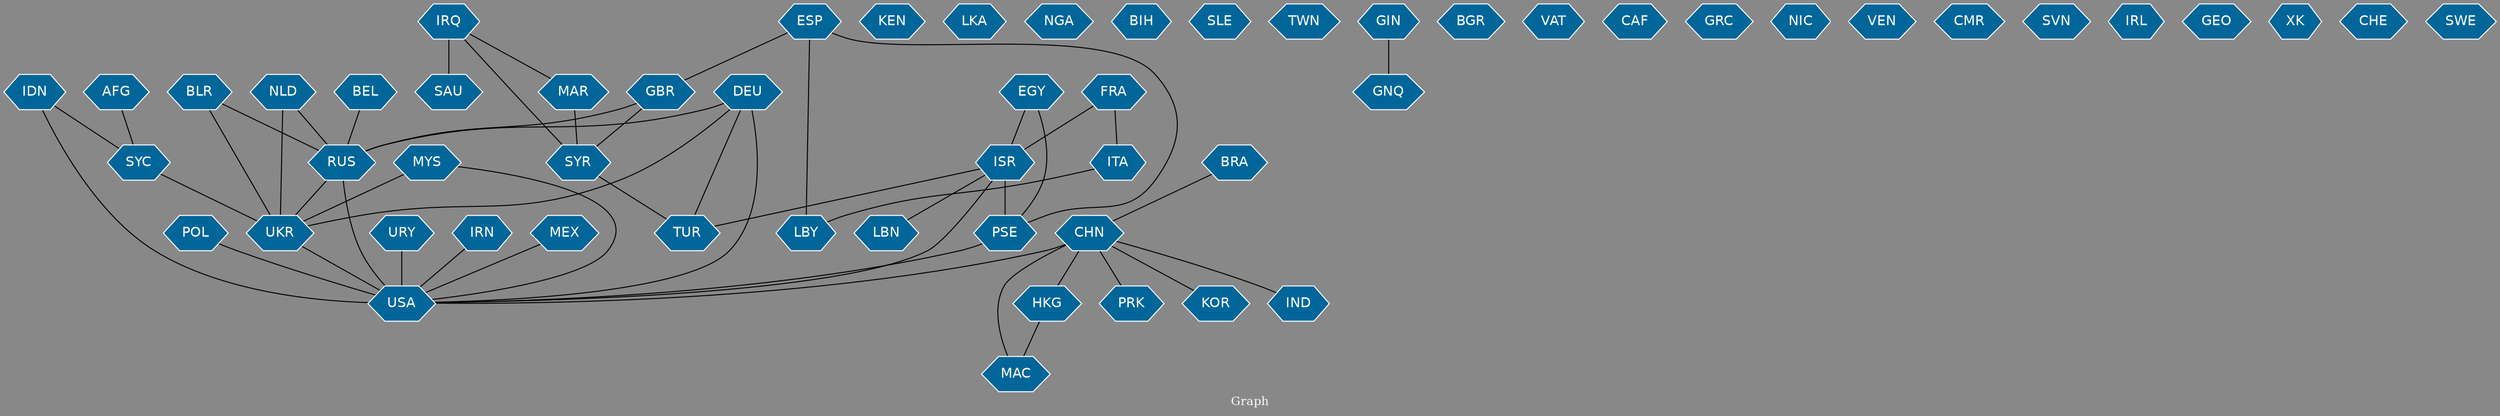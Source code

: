 // Countries together in item graph
graph {
	graph [bgcolor="#888888" fontcolor=white fontsize=12 label="Graph" outputorder=edgesfirst overlap=prism]
	node [color=white fillcolor="#006699" fontcolor=white fontname=Helvetica shape=hexagon style=filled]
	edge [arrowhead=open color=black fontcolor=white fontname=Courier fontsize=12]
		PSE [label=PSE]
		DEU [label=DEU]
		TUR [label=TUR]
		KEN [label=KEN]
		FRA [label=FRA]
		ESP [label=ESP]
		ISR [label=ISR]
		UKR [label=UKR]
		IDN [label=IDN]
		MAR [label=MAR]
		RUS [label=RUS]
		GBR [label=GBR]
		NLD [label=NLD]
		LKA [label=LKA]
		IRQ [label=IRQ]
		USA [label=USA]
		CHN [label=CHN]
		KOR [label=KOR]
		MYS [label=MYS]
		BEL [label=BEL]
		ITA [label=ITA]
		NGA [label=NGA]
		BRA [label=BRA]
		BIH [label=BIH]
		POL [label=POL]
		AFG [label=AFG]
		EGY [label=EGY]
		LBY [label=LBY]
		SAU [label=SAU]
		IND [label=IND]
		SLE [label=SLE]
		TWN [label=TWN]
		GIN [label=GIN]
		GNQ [label=GNQ]
		BGR [label=BGR]
		VAT [label=VAT]
		SYR [label=SYR]
		HKG [label=HKG]
		CAF [label=CAF]
		LBN [label=LBN]
		GRC [label=GRC]
		BLR [label=BLR]
		URY [label=URY]
		NIC [label=NIC]
		MAC [label=MAC]
		VEN [label=VEN]
		PRK [label=PRK]
		IRN [label=IRN]
		SYC [label=SYC]
		CMR [label=CMR]
		SVN [label=SVN]
		IRL [label=IRL]
		GEO [label=GEO]
		XK [label=XK]
		CHE [label=CHE]
		MEX [label=MEX]
		SWE [label=SWE]
			IDN -- USA [weight=1]
			DEU -- UKR [weight=1]
			ISR -- PSE [weight=118]
			SYR -- TUR [weight=1]
			DEU -- RUS [weight=2]
			CHN -- MAC [weight=1]
			CHN -- USA [weight=3]
			ITA -- LBY [weight=1]
			EGY -- PSE [weight=8]
			AFG -- SYC [weight=1]
			GIN -- GNQ [weight=1]
			ESP -- LBY [weight=1]
			ESP -- PSE [weight=2]
			URY -- USA [weight=1]
			NLD -- RUS [weight=1]
			HKG -- MAC [weight=1]
			EGY -- ISR [weight=7]
			BLR -- RUS [weight=1]
			MYS -- USA [weight=2]
			CHN -- IND [weight=1]
			ISR -- TUR [weight=3]
			IDN -- SYC [weight=1]
			DEU -- TUR [weight=1]
			NLD -- UKR [weight=1]
			MEX -- USA [weight=1]
			BLR -- UKR [weight=1]
			SYC -- UKR [weight=2]
			RUS -- USA [weight=24]
			DEU -- USA [weight=12]
			RUS -- UKR [weight=12]
			BEL -- RUS [weight=1]
			IRQ -- SAU [weight=3]
			IRQ -- SYR [weight=1]
			IRN -- USA [weight=1]
			FRA -- ITA [weight=4]
			MAR -- SYR [weight=1]
			ISR -- USA [weight=7]
			ESP -- GBR [weight=2]
			UKR -- USA [weight=5]
			GBR -- RUS [weight=1]
			FRA -- ISR [weight=1]
			BRA -- CHN [weight=1]
			MYS -- UKR [weight=5]
			IRQ -- MAR [weight=1]
			PSE -- USA [weight=7]
			CHN -- KOR [weight=1]
			POL -- USA [weight=3]
			ISR -- LBN [weight=2]
			CHN -- PRK [weight=1]
			GBR -- SYR [weight=1]
			CHN -- HKG [weight=2]
}